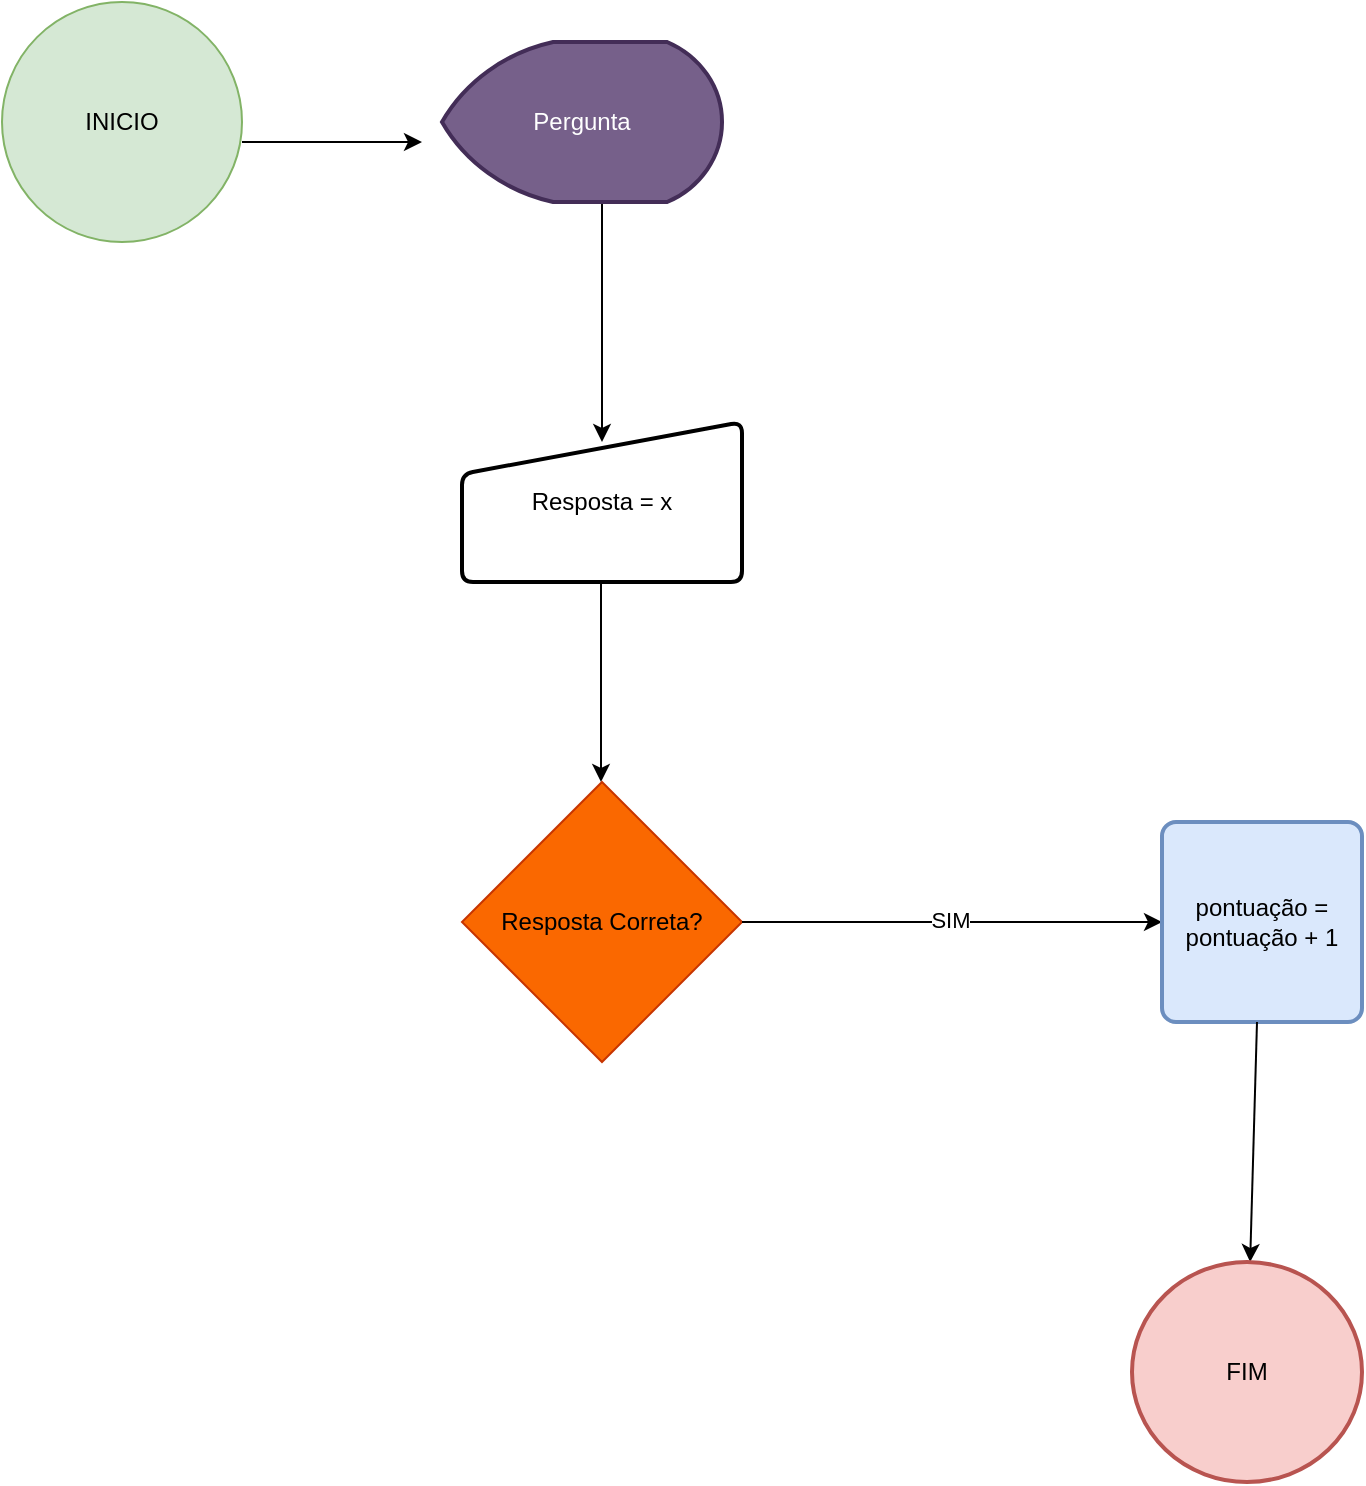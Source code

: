 <mxfile version="22.1.5" type="device">
  <diagram name="Página-1" id="4DDjsMqo21W9_jkP7i0D">
    <mxGraphModel dx="1434" dy="790" grid="1" gridSize="10" guides="1" tooltips="1" connect="1" arrows="1" fold="1" page="1" pageScale="1" pageWidth="827" pageHeight="1169" math="0" shadow="0">
      <root>
        <mxCell id="0" />
        <mxCell id="1" parent="0" />
        <mxCell id="SgU48T6zKsKj4pjTGZT8-1" value="INICIO" style="ellipse;whiteSpace=wrap;html=1;aspect=fixed;fillColor=#d5e8d4;strokeColor=#82b366;" vertex="1" parent="1">
          <mxGeometry x="50" y="40" width="120" height="120" as="geometry" />
        </mxCell>
        <mxCell id="SgU48T6zKsKj4pjTGZT8-2" value="" style="endArrow=classic;html=1;rounded=0;" edge="1" parent="1">
          <mxGeometry width="50" height="50" relative="1" as="geometry">
            <mxPoint x="170" y="110" as="sourcePoint" />
            <mxPoint x="260" y="110" as="targetPoint" />
          </mxGeometry>
        </mxCell>
        <mxCell id="SgU48T6zKsKj4pjTGZT8-5" value="" style="endArrow=classic;html=1;rounded=0;" edge="1" parent="1">
          <mxGeometry width="50" height="50" relative="1" as="geometry">
            <mxPoint x="350" y="140" as="sourcePoint" />
            <mxPoint x="350" y="260" as="targetPoint" />
          </mxGeometry>
        </mxCell>
        <mxCell id="SgU48T6zKsKj4pjTGZT8-6" value="" style="endArrow=classic;html=1;rounded=0;" edge="1" parent="1">
          <mxGeometry width="50" height="50" relative="1" as="geometry">
            <mxPoint x="349.5" y="320" as="sourcePoint" />
            <mxPoint x="349.5" y="430" as="targetPoint" />
            <Array as="points">
              <mxPoint x="349.5" y="380" />
            </Array>
          </mxGeometry>
        </mxCell>
        <mxCell id="SgU48T6zKsKj4pjTGZT8-7" value="Resposta Correta?" style="rhombus;whiteSpace=wrap;html=1;fillColor=#fa6800;fontColor=#000000;strokeColor=#C73500;" vertex="1" parent="1">
          <mxGeometry x="280" y="430" width="140" height="140" as="geometry" />
        </mxCell>
        <mxCell id="SgU48T6zKsKj4pjTGZT8-8" value="Pergunta" style="strokeWidth=2;html=1;shape=mxgraph.flowchart.display;whiteSpace=wrap;fillColor=#76608a;fontColor=#ffffff;strokeColor=#432D57;" vertex="1" parent="1">
          <mxGeometry x="270" y="60" width="140" height="80" as="geometry" />
        </mxCell>
        <mxCell id="SgU48T6zKsKj4pjTGZT8-9" value="Resposta = x" style="html=1;strokeWidth=2;shape=manualInput;whiteSpace=wrap;rounded=1;size=26;arcSize=11;" vertex="1" parent="1">
          <mxGeometry x="280" y="250" width="140" height="80" as="geometry" />
        </mxCell>
        <mxCell id="SgU48T6zKsKj4pjTGZT8-10" value="" style="endArrow=classic;html=1;rounded=0;" edge="1" parent="1" target="SgU48T6zKsKj4pjTGZT8-11">
          <mxGeometry width="50" height="50" relative="1" as="geometry">
            <mxPoint x="420" y="500" as="sourcePoint" />
            <mxPoint x="620" y="500" as="targetPoint" />
          </mxGeometry>
        </mxCell>
        <mxCell id="SgU48T6zKsKj4pjTGZT8-12" value="SIM" style="edgeLabel;html=1;align=center;verticalAlign=middle;resizable=0;points=[];" vertex="1" connectable="0" parent="SgU48T6zKsKj4pjTGZT8-10">
          <mxGeometry x="-0.009" y="1" relative="1" as="geometry">
            <mxPoint as="offset" />
          </mxGeometry>
        </mxCell>
        <mxCell id="SgU48T6zKsKj4pjTGZT8-11" value="pontuação =&lt;br&gt;pontuação + 1" style="rounded=1;whiteSpace=wrap;html=1;absoluteArcSize=1;arcSize=14;strokeWidth=2;fillColor=#dae8fc;strokeColor=#6c8ebf;" vertex="1" parent="1">
          <mxGeometry x="630" y="450" width="100" height="100" as="geometry" />
        </mxCell>
        <mxCell id="SgU48T6zKsKj4pjTGZT8-13" value="" style="endArrow=classic;html=1;rounded=0;" edge="1" parent="1" target="SgU48T6zKsKj4pjTGZT8-14">
          <mxGeometry width="50" height="50" relative="1" as="geometry">
            <mxPoint x="677.5" y="550" as="sourcePoint" />
            <mxPoint x="680" y="650" as="targetPoint" />
          </mxGeometry>
        </mxCell>
        <mxCell id="SgU48T6zKsKj4pjTGZT8-14" value="FIM" style="strokeWidth=2;html=1;shape=mxgraph.flowchart.start_2;whiteSpace=wrap;fillColor=#f8cecc;strokeColor=#b85450;" vertex="1" parent="1">
          <mxGeometry x="615" y="670" width="115" height="110" as="geometry" />
        </mxCell>
      </root>
    </mxGraphModel>
  </diagram>
</mxfile>
